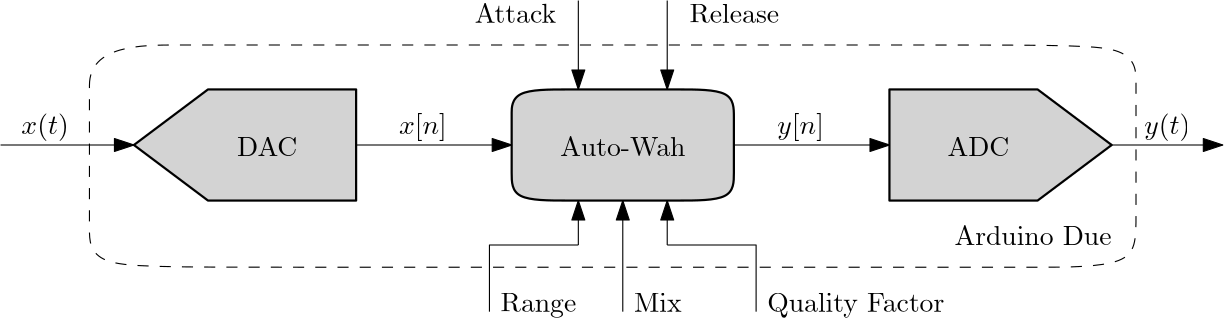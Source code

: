 <?xml version="1.0"?>
<!DOCTYPE ipe SYSTEM "ipe.dtd">
<ipe version="70206" creator="Ipe 7.2.7">
<info created="D:20170925122155" modified="D:20170925131035"/>
<ipestyle name="basic">
<symbol name="arrow/arc(spx)">
<path stroke="sym-stroke" fill="sym-stroke" pen="sym-pen">
0 0 m
-1 0.333 l
-1 -0.333 l
h
</path>
</symbol>
<symbol name="arrow/farc(spx)">
<path stroke="sym-stroke" fill="white" pen="sym-pen">
0 0 m
-1 0.333 l
-1 -0.333 l
h
</path>
</symbol>
<symbol name="arrow/ptarc(spx)">
<path stroke="sym-stroke" fill="sym-stroke" pen="sym-pen">
0 0 m
-1 0.333 l
-0.8 0 l
-1 -0.333 l
h
</path>
</symbol>
<symbol name="arrow/fptarc(spx)">
<path stroke="sym-stroke" fill="white" pen="sym-pen">
0 0 m
-1 0.333 l
-0.8 0 l
-1 -0.333 l
h
</path>
</symbol>
<symbol name="mark/circle(sx)" transformations="translations">
<path fill="sym-stroke">
0.6 0 0 0.6 0 0 e
0.4 0 0 0.4 0 0 e
</path>
</symbol>
<symbol name="mark/disk(sx)" transformations="translations">
<path fill="sym-stroke">
0.6 0 0 0.6 0 0 e
</path>
</symbol>
<symbol name="mark/fdisk(sfx)" transformations="translations">
<group>
<path fill="sym-fill">
0.5 0 0 0.5 0 0 e
</path>
<path fill="sym-stroke" fillrule="eofill">
0.6 0 0 0.6 0 0 e
0.4 0 0 0.4 0 0 e
</path>
</group>
</symbol>
<symbol name="mark/box(sx)" transformations="translations">
<path fill="sym-stroke" fillrule="eofill">
-0.6 -0.6 m
0.6 -0.6 l
0.6 0.6 l
-0.6 0.6 l
h
-0.4 -0.4 m
0.4 -0.4 l
0.4 0.4 l
-0.4 0.4 l
h
</path>
</symbol>
<symbol name="mark/square(sx)" transformations="translations">
<path fill="sym-stroke">
-0.6 -0.6 m
0.6 -0.6 l
0.6 0.6 l
-0.6 0.6 l
h
</path>
</symbol>
<symbol name="mark/fsquare(sfx)" transformations="translations">
<group>
<path fill="sym-fill">
-0.5 -0.5 m
0.5 -0.5 l
0.5 0.5 l
-0.5 0.5 l
h
</path>
<path fill="sym-stroke" fillrule="eofill">
-0.6 -0.6 m
0.6 -0.6 l
0.6 0.6 l
-0.6 0.6 l
h
-0.4 -0.4 m
0.4 -0.4 l
0.4 0.4 l
-0.4 0.4 l
h
</path>
</group>
</symbol>
<symbol name="mark/cross(sx)" transformations="translations">
<group>
<path fill="sym-stroke">
-0.43 -0.57 m
0.57 0.43 l
0.43 0.57 l
-0.57 -0.43 l
h
</path>
<path fill="sym-stroke">
-0.43 0.57 m
0.57 -0.43 l
0.43 -0.57 l
-0.57 0.43 l
h
</path>
</group>
</symbol>
<symbol name="arrow/fnormal(spx)">
<path stroke="sym-stroke" fill="white" pen="sym-pen">
0 0 m
-1 0.333 l
-1 -0.333 l
h
</path>
</symbol>
<symbol name="arrow/pointed(spx)">
<path stroke="sym-stroke" fill="sym-stroke" pen="sym-pen">
0 0 m
-1 0.333 l
-0.8 0 l
-1 -0.333 l
h
</path>
</symbol>
<symbol name="arrow/fpointed(spx)">
<path stroke="sym-stroke" fill="white" pen="sym-pen">
0 0 m
-1 0.333 l
-0.8 0 l
-1 -0.333 l
h
</path>
</symbol>
<symbol name="arrow/linear(spx)">
<path stroke="sym-stroke" pen="sym-pen">
-1 0.333 m
0 0 l
-1 -0.333 l
</path>
</symbol>
<symbol name="arrow/fdouble(spx)">
<path stroke="sym-stroke" fill="white" pen="sym-pen">
0 0 m
-1 0.333 l
-1 -0.333 l
h
-1 0 m
-2 0.333 l
-2 -0.333 l
h
</path>
</symbol>
<symbol name="arrow/double(spx)">
<path stroke="sym-stroke" fill="sym-stroke" pen="sym-pen">
0 0 m
-1 0.333 l
-1 -0.333 l
h
-1 0 m
-2 0.333 l
-2 -0.333 l
h
</path>
</symbol>
<pen name="heavier" value="0.8"/>
<pen name="fat" value="1.2"/>
<pen name="ultrafat" value="2"/>
<symbolsize name="large" value="5"/>
<symbolsize name="small" value="2"/>
<symbolsize name="tiny" value="1.1"/>
<arrowsize name="large" value="10"/>
<arrowsize name="small" value="5"/>
<arrowsize name="tiny" value="3"/>
<color name="red" value="1 0 0"/>
<color name="green" value="0 1 0"/>
<color name="blue" value="0 0 1"/>
<color name="yellow" value="1 1 0"/>
<color name="orange" value="1 0.647 0"/>
<color name="gold" value="1 0.843 0"/>
<color name="purple" value="0.627 0.125 0.941"/>
<color name="gray" value="0.745"/>
<color name="brown" value="0.647 0.165 0.165"/>
<color name="navy" value="0 0 0.502"/>
<color name="pink" value="1 0.753 0.796"/>
<color name="seagreen" value="0.18 0.545 0.341"/>
<color name="turquoise" value="0.251 0.878 0.816"/>
<color name="violet" value="0.933 0.51 0.933"/>
<color name="darkblue" value="0 0 0.545"/>
<color name="darkcyan" value="0 0.545 0.545"/>
<color name="darkgray" value="0.663"/>
<color name="darkgreen" value="0 0.392 0"/>
<color name="darkmagenta" value="0.545 0 0.545"/>
<color name="darkorange" value="1 0.549 0"/>
<color name="darkred" value="0.545 0 0"/>
<color name="lightblue" value="0.678 0.847 0.902"/>
<color name="lightcyan" value="0.878 1 1"/>
<color name="lightgray" value="0.827"/>
<color name="lightgreen" value="0.565 0.933 0.565"/>
<color name="lightyellow" value="1 1 0.878"/>
<dashstyle name="dashed" value="[4] 0"/>
<dashstyle name="dotted" value="[1 3] 0"/>
<dashstyle name="dash dotted" value="[4 2 1 2] 0"/>
<dashstyle name="dash dot dotted" value="[4 2 1 2 1 2] 0"/>
<textsize name="large" value="\large"/>
<textsize name="Large" value="\Large"/>
<textsize name="LARGE" value="\LARGE"/>
<textsize name="huge" value="\huge"/>
<textsize name="Huge" value="\Huge"/>
<textsize name="small" value="\small"/>
<textsize name="footnote" value="\footnotesize"/>
<textsize name="tiny" value="\tiny"/>
<textstyle name="center" begin="\begin{center}" end="\end{center}"/>
<textstyle name="itemize" begin="\begin{itemize}" end="\end{itemize}"/>
<textstyle name="item" begin="\begin{itemize}\item{}" end="\end{itemize}"/>
<gridsize name="4 pts" value="4"/>
<gridsize name="8 pts (~3 mm)" value="8"/>
<gridsize name="16 pts (~6 mm)" value="16"/>
<gridsize name="32 pts (~12 mm)" value="32"/>
<gridsize name="10 pts (~3.5 mm)" value="10"/>
<gridsize name="20 pts (~7 mm)" value="20"/>
<gridsize name="14 pts (~5 mm)" value="14"/>
<gridsize name="28 pts (~10 mm)" value="28"/>
<gridsize name="56 pts (~20 mm)" value="56"/>
<anglesize name="90 deg" value="90"/>
<anglesize name="60 deg" value="60"/>
<anglesize name="45 deg" value="45"/>
<anglesize name="30 deg" value="30"/>
<anglesize name="22.5 deg" value="22.5"/>
<opacity name="10%" value="0.1"/>
<opacity name="30%" value="0.3"/>
<opacity name="50%" value="0.5"/>
<opacity name="75%" value="0.75"/>
<tiling name="falling" angle="-60" step="4" width="1"/>
<tiling name="rising" angle="30" step="4" width="1"/>
</ipestyle>
<page>
<layer name="alpha"/>
<view layers="alpha" active="alpha"/>
<path layer="alpha" matrix="1.66667 0 0 1.25 -58.667 -120" stroke="black" fill="lightgray" pen="heavier">
160 672 m
160 640 l
128 640 l
112 656 l
128 672 l
160 672 l
h
</path>
<path matrix="-1.66667 0 0 1.25 666.667 -120" stroke="black" fill="lightgray" pen="heavier">
160 672 m
160 640 l
128 640 l
112 656 l
128 672 l
160 672 l
h
</path>
<text matrix="1 0 0 1 8 216" transformations="translations" pos="168 480" stroke="black" type="label" width="21.724" height="6.808" depth="0" halign="center" valign="baseline">DAC</text>
<text matrix="1 0 0 1 264 216" transformations="translations" pos="168 480" stroke="black" type="label" width="22.278" height="6.808" depth="0" halign="center" valign="baseline">ADC</text>
<path matrix="1.25 0 0 0.625 -56 280" stroke="black" fill="lightgray" pen="heavier">
256 688
256 704
272 704
288 704
304 704
320 704
320 688
320 672
320 656
320 640
304 640
288 640
272 640
256 640
256 656
256 672
256 688
256 688 u
</path>
<text matrix="1 0 0 1 128 24" transformations="translations" pos="176 672" stroke="black" type="label" width="45.109" height="6.918" depth="0" halign="center" valign="baseline">Auto-Wah</text>
<path matrix="2.35475 0 0 0.909091 -227.084 52.3636" stroke="black" dash="dashed">
144 736 m
144 752
160 752
168 752
288 752
304 752
304 736
304 728
304 680
304 664
288 664
280 664
160 664
144 664
144 680
144 688
144 736 c
</path>
<text matrix="1 0 0 1 208 -8" transformations="translations" pos="272 672" stroke="black" type="label" width="56.621" height="6.918" depth="0" halign="right" valign="baseline">Arduino Due</text>
<path stroke="black" arrow="normal/normal">
80 700 m
128 700 l
</path>
<path stroke="black" arrow="normal/normal">
208 700 m
264 700 l
</path>
<path stroke="black" arrow="normal/normal">
344 700 m
400 700 l
</path>
<path matrix="0.625 0 0 1 180 0" stroke="black" arrow="normal/normal">
480 700 m
544 700 l
</path>
<text transformations="translations" pos="96 704" stroke="black" type="label" width="17.04" height="7.473" depth="2.49" halign="center" valign="baseline" style="math">x(t)</text>
<text matrix="1 0 0 1 -24 0" transformations="translations" pos="524 704" stroke="black" type="label" width="16.588" height="7.473" depth="2.49" halign="center" valign="baseline" style="math">y(t)</text>
<text transformations="translations" pos="368 704" stroke="black" type="label" width="16.757" height="7.473" depth="2.49" halign="center" valign="baseline" style="math">y[n]</text>
<text transformations="translations" pos="232 704" stroke="black" type="label" width="17.209" height="7.473" depth="2.49" halign="center" valign="baseline" style="math">x[n]</text>
<path matrix="1 0 0 0.4 0 408" stroke="black" arrow="normal/normal">
288 640 m
288 680 l
</path>
<path matrix="1 0 0 0.4 0 408" stroke="black" arrow="normal/normal">
320 640 m
320 680 l
</path>
<path matrix="1 0 0 1 0 0" stroke="black" arrow="normal/normal">
304 640 m
304 680 l
</path>
<path stroke="black" arrow="normal/normal">
288 752 m
288 720 l
</path>
<path stroke="black" arrow="normal/normal">
320 752 m
320 720 l
</path>
<text transformations="translations" pos="328 744" stroke="black" type="label" width="32.296" height="6.918" depth="0" valign="baseline">Release</text>
<text transformations="translations" pos="280 744" stroke="black" type="label" width="29.334" height="6.918" depth="0" halign="right" valign="baseline">Attack</text>
<text matrix="1 0 0 1 -20 0" transformations="translations" pos="280 640" stroke="black" type="label" width="27.259" height="6.815" depth="1.93" valign="baseline">Range</text>
<text matrix="1 0 0 1 -4 16" transformations="translations" pos="312 624" stroke="black" type="label" width="17.158" height="6.808" depth="0" valign="baseline">Mix</text>
<text matrix="1 0 0 1 28 0" transformations="translations" pos="328 640" stroke="black" type="label" width="63.816" height="6.926" depth="1.93" valign="baseline">Quality Factor</text>
<path stroke="black">
288 664 m
256 664 l
256 640 l
</path>
<path stroke="black">
320 664 m
352 664 l
352 640 l
352 640 l
</path>
</page>
</ipe>

